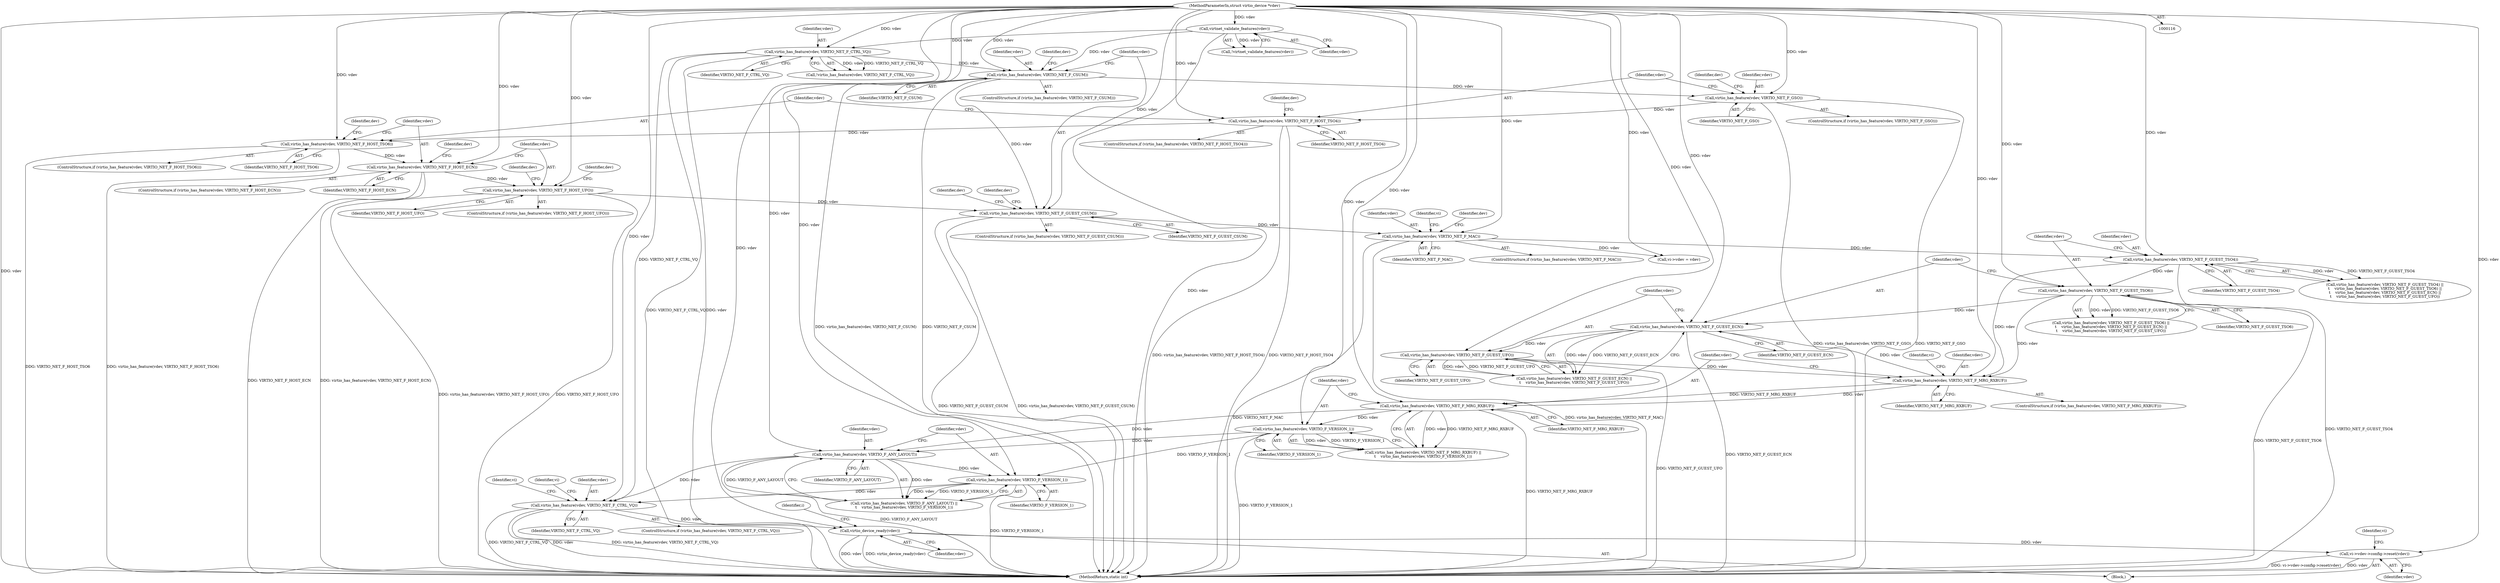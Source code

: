 digraph "0_linux_48900cb6af4282fa0fb6ff4d72a81aa3dadb5c39@API" {
"1000509" [label="(Call,virtio_device_ready(vdev))"];
"1000443" [label="(Call,virtio_has_feature(vdev, VIRTIO_NET_F_CTRL_VQ))"];
"1000431" [label="(Call,virtio_has_feature(vdev, VIRTIO_F_ANY_LAYOUT))"];
"1000410" [label="(Call,virtio_has_feature(vdev, VIRTIO_NET_F_MRG_RXBUF))"];
"1000400" [label="(Call,virtio_has_feature(vdev, VIRTIO_NET_F_MRG_RXBUF))"];
"1000388" [label="(Call,virtio_has_feature(vdev, VIRTIO_NET_F_GUEST_ECN))"];
"1000384" [label="(Call,virtio_has_feature(vdev, VIRTIO_NET_F_GUEST_TSO6))"];
"1000380" [label="(Call,virtio_has_feature(vdev, VIRTIO_NET_F_GUEST_TSO4))"];
"1000117" [label="(MethodParameterIn,struct virtio_device *vdev)"];
"1000317" [label="(Call,virtio_has_feature(vdev, VIRTIO_NET_F_MAC))"];
"1000301" [label="(Call,virtio_has_feature(vdev, VIRTIO_NET_F_GUEST_CSUM))"];
"1000274" [label="(Call,virtio_has_feature(vdev, VIRTIO_NET_F_HOST_UFO))"];
"1000265" [label="(Call,virtio_has_feature(vdev, VIRTIO_NET_F_HOST_ECN))"];
"1000256" [label="(Call,virtio_has_feature(vdev, VIRTIO_NET_F_HOST_TSO6))"];
"1000247" [label="(Call,virtio_has_feature(vdev, VIRTIO_NET_F_HOST_TSO4))"];
"1000231" [label="(Call,virtio_has_feature(vdev, VIRTIO_NET_F_GSO))"];
"1000210" [label="(Call,virtio_has_feature(vdev, VIRTIO_NET_F_CSUM))"];
"1000144" [label="(Call,virtnet_validate_features(vdev))"];
"1000161" [label="(Call,virtio_has_feature(vdev, VIRTIO_NET_F_CTRL_VQ))"];
"1000391" [label="(Call,virtio_has_feature(vdev, VIRTIO_NET_F_GUEST_UFO))"];
"1000413" [label="(Call,virtio_has_feature(vdev, VIRTIO_F_VERSION_1))"];
"1000434" [label="(Call,virtio_has_feature(vdev, VIRTIO_F_VERSION_1))"];
"1000612" [label="(Call,vi->vdev->config->reset(vdev))"];
"1000412" [label="(Identifier,VIRTIO_NET_F_MRG_RXBUF)"];
"1000212" [label="(Identifier,VIRTIO_NET_F_CSUM)"];
"1000276" [label="(Identifier,VIRTIO_NET_F_HOST_UFO)"];
"1000210" [label="(Call,virtio_has_feature(vdev, VIRTIO_NET_F_CSUM))"];
"1000402" [label="(Identifier,VIRTIO_NET_F_MRG_RXBUF)"];
"1000303" [label="(Identifier,VIRTIO_NET_F_GUEST_CSUM)"];
"1000399" [label="(ControlStructure,if (virtio_has_feature(vdev, VIRTIO_NET_F_MRG_RXBUF)))"];
"1000216" [label="(Identifier,dev)"];
"1000257" [label="(Identifier,vdev)"];
"1000161" [label="(Call,virtio_has_feature(vdev, VIRTIO_NET_F_CTRL_VQ))"];
"1000453" [label="(Identifier,vi)"];
"1000211" [label="(Identifier,vdev)"];
"1000300" [label="(ControlStructure,if (virtio_has_feature(vdev, VIRTIO_NET_F_GUEST_CSUM)))"];
"1000249" [label="(Identifier,VIRTIO_NET_F_HOST_TSO4)"];
"1000382" [label="(Identifier,VIRTIO_NET_F_GUEST_TSO4)"];
"1000117" [label="(MethodParameterIn,struct virtio_device *vdev)"];
"1000432" [label="(Identifier,vdev)"];
"1000381" [label="(Identifier,vdev)"];
"1000143" [label="(Call,!virtnet_validate_features(vdev))"];
"1000436" [label="(Identifier,VIRTIO_F_VERSION_1)"];
"1000434" [label="(Call,virtio_has_feature(vdev, VIRTIO_F_VERSION_1))"];
"1000613" [label="(Identifier,vdev)"];
"1000415" [label="(Identifier,VIRTIO_F_VERSION_1)"];
"1000311" [label="(Identifier,dev)"];
"1000442" [label="(ControlStructure,if (virtio_has_feature(vdev, VIRTIO_NET_F_CTRL_VQ)))"];
"1000232" [label="(Identifier,vdev)"];
"1000392" [label="(Identifier,vdev)"];
"1000393" [label="(Identifier,VIRTIO_NET_F_GUEST_UFO)"];
"1000510" [label="(Identifier,vdev)"];
"1000275" [label="(Identifier,vdev)"];
"1000261" [label="(Identifier,dev)"];
"1000233" [label="(Identifier,VIRTIO_NET_F_GSO)"];
"1000265" [label="(Call,virtio_has_feature(vdev, VIRTIO_NET_F_HOST_ECN))"];
"1000306" [label="(Identifier,dev)"];
"1000322" [label="(Identifier,dev)"];
"1000266" [label="(Identifier,vdev)"];
"1000160" [label="(Call,!virtio_has_feature(vdev, VIRTIO_NET_F_CTRL_VQ))"];
"1000400" [label="(Call,virtio_has_feature(vdev, VIRTIO_NET_F_MRG_RXBUF))"];
"1000231" [label="(Call,virtio_has_feature(vdev, VIRTIO_NET_F_GSO))"];
"1000318" [label="(Identifier,vdev)"];
"1000388" [label="(Call,virtio_has_feature(vdev, VIRTIO_NET_F_GUEST_ECN))"];
"1000248" [label="(Identifier,vdev)"];
"1000433" [label="(Identifier,VIRTIO_F_ANY_LAYOUT)"];
"1000383" [label="(Call,virtio_has_feature(vdev, VIRTIO_NET_F_GUEST_TSO6) ||\n\t    virtio_has_feature(vdev, VIRTIO_NET_F_GUEST_ECN) ||\n\t    virtio_has_feature(vdev, VIRTIO_NET_F_GUEST_UFO))"];
"1000413" [label="(Call,virtio_has_feature(vdev, VIRTIO_F_VERSION_1))"];
"1000144" [label="(Call,virtnet_validate_features(vdev))"];
"1000380" [label="(Call,virtio_has_feature(vdev, VIRTIO_NET_F_GUEST_TSO4))"];
"1000448" [label="(Identifier,vi)"];
"1000384" [label="(Call,virtio_has_feature(vdev, VIRTIO_NET_F_GUEST_TSO6))"];
"1000258" [label="(Identifier,VIRTIO_NET_F_HOST_TSO6)"];
"1000387" [label="(Call,virtio_has_feature(vdev, VIRTIO_NET_F_GUEST_ECN) ||\n\t    virtio_has_feature(vdev, VIRTIO_NET_F_GUEST_UFO))"];
"1000246" [label="(ControlStructure,if (virtio_has_feature(vdev, VIRTIO_NET_F_HOST_TSO4)))"];
"1000405" [label="(Identifier,vi)"];
"1000414" [label="(Identifier,vdev)"];
"1000162" [label="(Identifier,vdev)"];
"1000332" [label="(Call,vi->vdev = vdev)"];
"1000252" [label="(Identifier,dev)"];
"1000256" [label="(Call,virtio_has_feature(vdev, VIRTIO_NET_F_HOST_TSO6))"];
"1000118" [label="(Block,)"];
"1000279" [label="(Identifier,dev)"];
"1000615" [label="(Identifier,vi)"];
"1000401" [label="(Identifier,vdev)"];
"1000379" [label="(Call,virtio_has_feature(vdev, VIRTIO_NET_F_GUEST_TSO4) ||\n\t    virtio_has_feature(vdev, VIRTIO_NET_F_GUEST_TSO6) ||\n\t    virtio_has_feature(vdev, VIRTIO_NET_F_GUEST_ECN) ||\n\t    virtio_has_feature(vdev, VIRTIO_NET_F_GUEST_UFO))"];
"1000444" [label="(Identifier,vdev)"];
"1000230" [label="(ControlStructure,if (virtio_has_feature(vdev, VIRTIO_NET_F_GSO)))"];
"1000638" [label="(MethodReturn,static int)"];
"1000390" [label="(Identifier,VIRTIO_NET_F_GUEST_ECN)"];
"1000264" [label="(ControlStructure,if (virtio_has_feature(vdev, VIRTIO_NET_F_HOST_ECN)))"];
"1000445" [label="(Identifier,VIRTIO_NET_F_CTRL_VQ)"];
"1000410" [label="(Call,virtio_has_feature(vdev, VIRTIO_NET_F_MRG_RXBUF))"];
"1000317" [label="(Call,virtio_has_feature(vdev, VIRTIO_NET_F_MAC))"];
"1000612" [label="(Call,vi->vdev->config->reset(vdev))"];
"1000274" [label="(Call,virtio_has_feature(vdev, VIRTIO_NET_F_HOST_UFO))"];
"1000209" [label="(ControlStructure,if (virtio_has_feature(vdev, VIRTIO_NET_F_CSUM)))"];
"1000284" [label="(Identifier,dev)"];
"1000435" [label="(Identifier,vdev)"];
"1000513" [label="(Identifier,i)"];
"1000385" [label="(Identifier,vdev)"];
"1000267" [label="(Identifier,VIRTIO_NET_F_HOST_ECN)"];
"1000273" [label="(ControlStructure,if (virtio_has_feature(vdev, VIRTIO_NET_F_HOST_UFO)))"];
"1000163" [label="(Identifier,VIRTIO_NET_F_CTRL_VQ)"];
"1000270" [label="(Identifier,dev)"];
"1000247" [label="(Call,virtio_has_feature(vdev, VIRTIO_NET_F_HOST_TSO4))"];
"1000391" [label="(Call,virtio_has_feature(vdev, VIRTIO_NET_F_GUEST_UFO))"];
"1000255" [label="(ControlStructure,if (virtio_has_feature(vdev, VIRTIO_NET_F_HOST_TSO6)))"];
"1000324" [label="(Identifier,vi)"];
"1000302" [label="(Identifier,vdev)"];
"1000443" [label="(Call,virtio_has_feature(vdev, VIRTIO_NET_F_CTRL_VQ))"];
"1000301" [label="(Call,virtio_has_feature(vdev, VIRTIO_NET_F_GUEST_CSUM))"];
"1000237" [label="(Identifier,dev)"];
"1000145" [label="(Identifier,vdev)"];
"1000431" [label="(Call,virtio_has_feature(vdev, VIRTIO_F_ANY_LAYOUT))"];
"1000319" [label="(Identifier,VIRTIO_NET_F_MAC)"];
"1000409" [label="(Call,virtio_has_feature(vdev, VIRTIO_NET_F_MRG_RXBUF) ||\n\t    virtio_has_feature(vdev, VIRTIO_F_VERSION_1))"];
"1000389" [label="(Identifier,vdev)"];
"1000509" [label="(Call,virtio_device_ready(vdev))"];
"1000316" [label="(ControlStructure,if (virtio_has_feature(vdev, VIRTIO_NET_F_MAC)))"];
"1000411" [label="(Identifier,vdev)"];
"1000430" [label="(Call,virtio_has_feature(vdev, VIRTIO_F_ANY_LAYOUT) ||\n\t    virtio_has_feature(vdev, VIRTIO_F_VERSION_1))"];
"1000386" [label="(Identifier,VIRTIO_NET_F_GUEST_TSO6)"];
"1000509" -> "1000118"  [label="AST: "];
"1000509" -> "1000510"  [label="CFG: "];
"1000510" -> "1000509"  [label="AST: "];
"1000513" -> "1000509"  [label="CFG: "];
"1000509" -> "1000638"  [label="DDG: virtio_device_ready(vdev)"];
"1000509" -> "1000638"  [label="DDG: vdev"];
"1000443" -> "1000509"  [label="DDG: vdev"];
"1000117" -> "1000509"  [label="DDG: vdev"];
"1000509" -> "1000612"  [label="DDG: vdev"];
"1000443" -> "1000442"  [label="AST: "];
"1000443" -> "1000445"  [label="CFG: "];
"1000444" -> "1000443"  [label="AST: "];
"1000445" -> "1000443"  [label="AST: "];
"1000448" -> "1000443"  [label="CFG: "];
"1000453" -> "1000443"  [label="CFG: "];
"1000443" -> "1000638"  [label="DDG: virtio_has_feature(vdev, VIRTIO_NET_F_CTRL_VQ)"];
"1000443" -> "1000638"  [label="DDG: VIRTIO_NET_F_CTRL_VQ"];
"1000443" -> "1000638"  [label="DDG: vdev"];
"1000431" -> "1000443"  [label="DDG: vdev"];
"1000434" -> "1000443"  [label="DDG: vdev"];
"1000117" -> "1000443"  [label="DDG: vdev"];
"1000161" -> "1000443"  [label="DDG: VIRTIO_NET_F_CTRL_VQ"];
"1000431" -> "1000430"  [label="AST: "];
"1000431" -> "1000433"  [label="CFG: "];
"1000432" -> "1000431"  [label="AST: "];
"1000433" -> "1000431"  [label="AST: "];
"1000435" -> "1000431"  [label="CFG: "];
"1000430" -> "1000431"  [label="CFG: "];
"1000431" -> "1000638"  [label="DDG: VIRTIO_F_ANY_LAYOUT"];
"1000431" -> "1000430"  [label="DDG: vdev"];
"1000431" -> "1000430"  [label="DDG: VIRTIO_F_ANY_LAYOUT"];
"1000410" -> "1000431"  [label="DDG: vdev"];
"1000413" -> "1000431"  [label="DDG: vdev"];
"1000117" -> "1000431"  [label="DDG: vdev"];
"1000431" -> "1000434"  [label="DDG: vdev"];
"1000410" -> "1000409"  [label="AST: "];
"1000410" -> "1000412"  [label="CFG: "];
"1000411" -> "1000410"  [label="AST: "];
"1000412" -> "1000410"  [label="AST: "];
"1000414" -> "1000410"  [label="CFG: "];
"1000409" -> "1000410"  [label="CFG: "];
"1000410" -> "1000638"  [label="DDG: VIRTIO_NET_F_MRG_RXBUF"];
"1000410" -> "1000409"  [label="DDG: vdev"];
"1000410" -> "1000409"  [label="DDG: VIRTIO_NET_F_MRG_RXBUF"];
"1000400" -> "1000410"  [label="DDG: vdev"];
"1000400" -> "1000410"  [label="DDG: VIRTIO_NET_F_MRG_RXBUF"];
"1000117" -> "1000410"  [label="DDG: vdev"];
"1000410" -> "1000413"  [label="DDG: vdev"];
"1000400" -> "1000399"  [label="AST: "];
"1000400" -> "1000402"  [label="CFG: "];
"1000401" -> "1000400"  [label="AST: "];
"1000402" -> "1000400"  [label="AST: "];
"1000405" -> "1000400"  [label="CFG: "];
"1000411" -> "1000400"  [label="CFG: "];
"1000388" -> "1000400"  [label="DDG: vdev"];
"1000391" -> "1000400"  [label="DDG: vdev"];
"1000380" -> "1000400"  [label="DDG: vdev"];
"1000384" -> "1000400"  [label="DDG: vdev"];
"1000117" -> "1000400"  [label="DDG: vdev"];
"1000388" -> "1000387"  [label="AST: "];
"1000388" -> "1000390"  [label="CFG: "];
"1000389" -> "1000388"  [label="AST: "];
"1000390" -> "1000388"  [label="AST: "];
"1000392" -> "1000388"  [label="CFG: "];
"1000387" -> "1000388"  [label="CFG: "];
"1000388" -> "1000638"  [label="DDG: VIRTIO_NET_F_GUEST_ECN"];
"1000388" -> "1000387"  [label="DDG: vdev"];
"1000388" -> "1000387"  [label="DDG: VIRTIO_NET_F_GUEST_ECN"];
"1000384" -> "1000388"  [label="DDG: vdev"];
"1000117" -> "1000388"  [label="DDG: vdev"];
"1000388" -> "1000391"  [label="DDG: vdev"];
"1000384" -> "1000383"  [label="AST: "];
"1000384" -> "1000386"  [label="CFG: "];
"1000385" -> "1000384"  [label="AST: "];
"1000386" -> "1000384"  [label="AST: "];
"1000389" -> "1000384"  [label="CFG: "];
"1000383" -> "1000384"  [label="CFG: "];
"1000384" -> "1000638"  [label="DDG: VIRTIO_NET_F_GUEST_TSO6"];
"1000384" -> "1000383"  [label="DDG: vdev"];
"1000384" -> "1000383"  [label="DDG: VIRTIO_NET_F_GUEST_TSO6"];
"1000380" -> "1000384"  [label="DDG: vdev"];
"1000117" -> "1000384"  [label="DDG: vdev"];
"1000380" -> "1000379"  [label="AST: "];
"1000380" -> "1000382"  [label="CFG: "];
"1000381" -> "1000380"  [label="AST: "];
"1000382" -> "1000380"  [label="AST: "];
"1000385" -> "1000380"  [label="CFG: "];
"1000379" -> "1000380"  [label="CFG: "];
"1000380" -> "1000638"  [label="DDG: VIRTIO_NET_F_GUEST_TSO4"];
"1000380" -> "1000379"  [label="DDG: vdev"];
"1000380" -> "1000379"  [label="DDG: VIRTIO_NET_F_GUEST_TSO4"];
"1000117" -> "1000380"  [label="DDG: vdev"];
"1000317" -> "1000380"  [label="DDG: vdev"];
"1000117" -> "1000116"  [label="AST: "];
"1000117" -> "1000638"  [label="DDG: vdev"];
"1000117" -> "1000144"  [label="DDG: vdev"];
"1000117" -> "1000161"  [label="DDG: vdev"];
"1000117" -> "1000210"  [label="DDG: vdev"];
"1000117" -> "1000231"  [label="DDG: vdev"];
"1000117" -> "1000247"  [label="DDG: vdev"];
"1000117" -> "1000256"  [label="DDG: vdev"];
"1000117" -> "1000265"  [label="DDG: vdev"];
"1000117" -> "1000274"  [label="DDG: vdev"];
"1000117" -> "1000301"  [label="DDG: vdev"];
"1000117" -> "1000317"  [label="DDG: vdev"];
"1000117" -> "1000332"  [label="DDG: vdev"];
"1000117" -> "1000391"  [label="DDG: vdev"];
"1000117" -> "1000413"  [label="DDG: vdev"];
"1000117" -> "1000434"  [label="DDG: vdev"];
"1000117" -> "1000612"  [label="DDG: vdev"];
"1000317" -> "1000316"  [label="AST: "];
"1000317" -> "1000319"  [label="CFG: "];
"1000318" -> "1000317"  [label="AST: "];
"1000319" -> "1000317"  [label="AST: "];
"1000322" -> "1000317"  [label="CFG: "];
"1000324" -> "1000317"  [label="CFG: "];
"1000317" -> "1000638"  [label="DDG: VIRTIO_NET_F_MAC"];
"1000317" -> "1000638"  [label="DDG: virtio_has_feature(vdev, VIRTIO_NET_F_MAC)"];
"1000301" -> "1000317"  [label="DDG: vdev"];
"1000317" -> "1000332"  [label="DDG: vdev"];
"1000301" -> "1000300"  [label="AST: "];
"1000301" -> "1000303"  [label="CFG: "];
"1000302" -> "1000301"  [label="AST: "];
"1000303" -> "1000301"  [label="AST: "];
"1000306" -> "1000301"  [label="CFG: "];
"1000311" -> "1000301"  [label="CFG: "];
"1000301" -> "1000638"  [label="DDG: VIRTIO_NET_F_GUEST_CSUM"];
"1000301" -> "1000638"  [label="DDG: virtio_has_feature(vdev, VIRTIO_NET_F_GUEST_CSUM)"];
"1000274" -> "1000301"  [label="DDG: vdev"];
"1000210" -> "1000301"  [label="DDG: vdev"];
"1000274" -> "1000273"  [label="AST: "];
"1000274" -> "1000276"  [label="CFG: "];
"1000275" -> "1000274"  [label="AST: "];
"1000276" -> "1000274"  [label="AST: "];
"1000279" -> "1000274"  [label="CFG: "];
"1000284" -> "1000274"  [label="CFG: "];
"1000274" -> "1000638"  [label="DDG: virtio_has_feature(vdev, VIRTIO_NET_F_HOST_UFO)"];
"1000274" -> "1000638"  [label="DDG: VIRTIO_NET_F_HOST_UFO"];
"1000265" -> "1000274"  [label="DDG: vdev"];
"1000265" -> "1000264"  [label="AST: "];
"1000265" -> "1000267"  [label="CFG: "];
"1000266" -> "1000265"  [label="AST: "];
"1000267" -> "1000265"  [label="AST: "];
"1000270" -> "1000265"  [label="CFG: "];
"1000275" -> "1000265"  [label="CFG: "];
"1000265" -> "1000638"  [label="DDG: virtio_has_feature(vdev, VIRTIO_NET_F_HOST_ECN)"];
"1000265" -> "1000638"  [label="DDG: VIRTIO_NET_F_HOST_ECN"];
"1000256" -> "1000265"  [label="DDG: vdev"];
"1000256" -> "1000255"  [label="AST: "];
"1000256" -> "1000258"  [label="CFG: "];
"1000257" -> "1000256"  [label="AST: "];
"1000258" -> "1000256"  [label="AST: "];
"1000261" -> "1000256"  [label="CFG: "];
"1000266" -> "1000256"  [label="CFG: "];
"1000256" -> "1000638"  [label="DDG: VIRTIO_NET_F_HOST_TSO6"];
"1000256" -> "1000638"  [label="DDG: virtio_has_feature(vdev, VIRTIO_NET_F_HOST_TSO6)"];
"1000247" -> "1000256"  [label="DDG: vdev"];
"1000247" -> "1000246"  [label="AST: "];
"1000247" -> "1000249"  [label="CFG: "];
"1000248" -> "1000247"  [label="AST: "];
"1000249" -> "1000247"  [label="AST: "];
"1000252" -> "1000247"  [label="CFG: "];
"1000257" -> "1000247"  [label="CFG: "];
"1000247" -> "1000638"  [label="DDG: virtio_has_feature(vdev, VIRTIO_NET_F_HOST_TSO4)"];
"1000247" -> "1000638"  [label="DDG: VIRTIO_NET_F_HOST_TSO4"];
"1000231" -> "1000247"  [label="DDG: vdev"];
"1000231" -> "1000230"  [label="AST: "];
"1000231" -> "1000233"  [label="CFG: "];
"1000232" -> "1000231"  [label="AST: "];
"1000233" -> "1000231"  [label="AST: "];
"1000237" -> "1000231"  [label="CFG: "];
"1000248" -> "1000231"  [label="CFG: "];
"1000231" -> "1000638"  [label="DDG: VIRTIO_NET_F_GSO"];
"1000231" -> "1000638"  [label="DDG: virtio_has_feature(vdev, VIRTIO_NET_F_GSO)"];
"1000210" -> "1000231"  [label="DDG: vdev"];
"1000210" -> "1000209"  [label="AST: "];
"1000210" -> "1000212"  [label="CFG: "];
"1000211" -> "1000210"  [label="AST: "];
"1000212" -> "1000210"  [label="AST: "];
"1000216" -> "1000210"  [label="CFG: "];
"1000302" -> "1000210"  [label="CFG: "];
"1000210" -> "1000638"  [label="DDG: virtio_has_feature(vdev, VIRTIO_NET_F_CSUM)"];
"1000210" -> "1000638"  [label="DDG: VIRTIO_NET_F_CSUM"];
"1000144" -> "1000210"  [label="DDG: vdev"];
"1000161" -> "1000210"  [label="DDG: vdev"];
"1000144" -> "1000143"  [label="AST: "];
"1000144" -> "1000145"  [label="CFG: "];
"1000145" -> "1000144"  [label="AST: "];
"1000143" -> "1000144"  [label="CFG: "];
"1000144" -> "1000638"  [label="DDG: vdev"];
"1000144" -> "1000143"  [label="DDG: vdev"];
"1000144" -> "1000161"  [label="DDG: vdev"];
"1000161" -> "1000160"  [label="AST: "];
"1000161" -> "1000163"  [label="CFG: "];
"1000162" -> "1000161"  [label="AST: "];
"1000163" -> "1000161"  [label="AST: "];
"1000160" -> "1000161"  [label="CFG: "];
"1000161" -> "1000638"  [label="DDG: VIRTIO_NET_F_CTRL_VQ"];
"1000161" -> "1000638"  [label="DDG: vdev"];
"1000161" -> "1000160"  [label="DDG: vdev"];
"1000161" -> "1000160"  [label="DDG: VIRTIO_NET_F_CTRL_VQ"];
"1000391" -> "1000387"  [label="AST: "];
"1000391" -> "1000393"  [label="CFG: "];
"1000392" -> "1000391"  [label="AST: "];
"1000393" -> "1000391"  [label="AST: "];
"1000387" -> "1000391"  [label="CFG: "];
"1000391" -> "1000638"  [label="DDG: VIRTIO_NET_F_GUEST_UFO"];
"1000391" -> "1000387"  [label="DDG: vdev"];
"1000391" -> "1000387"  [label="DDG: VIRTIO_NET_F_GUEST_UFO"];
"1000413" -> "1000409"  [label="AST: "];
"1000413" -> "1000415"  [label="CFG: "];
"1000414" -> "1000413"  [label="AST: "];
"1000415" -> "1000413"  [label="AST: "];
"1000409" -> "1000413"  [label="CFG: "];
"1000413" -> "1000638"  [label="DDG: VIRTIO_F_VERSION_1"];
"1000413" -> "1000409"  [label="DDG: vdev"];
"1000413" -> "1000409"  [label="DDG: VIRTIO_F_VERSION_1"];
"1000413" -> "1000434"  [label="DDG: VIRTIO_F_VERSION_1"];
"1000434" -> "1000430"  [label="AST: "];
"1000434" -> "1000436"  [label="CFG: "];
"1000435" -> "1000434"  [label="AST: "];
"1000436" -> "1000434"  [label="AST: "];
"1000430" -> "1000434"  [label="CFG: "];
"1000434" -> "1000638"  [label="DDG: VIRTIO_F_VERSION_1"];
"1000434" -> "1000430"  [label="DDG: vdev"];
"1000434" -> "1000430"  [label="DDG: VIRTIO_F_VERSION_1"];
"1000612" -> "1000118"  [label="AST: "];
"1000612" -> "1000613"  [label="CFG: "];
"1000613" -> "1000612"  [label="AST: "];
"1000615" -> "1000612"  [label="CFG: "];
"1000612" -> "1000638"  [label="DDG: vdev"];
"1000612" -> "1000638"  [label="DDG: vi->vdev->config->reset(vdev)"];
}
